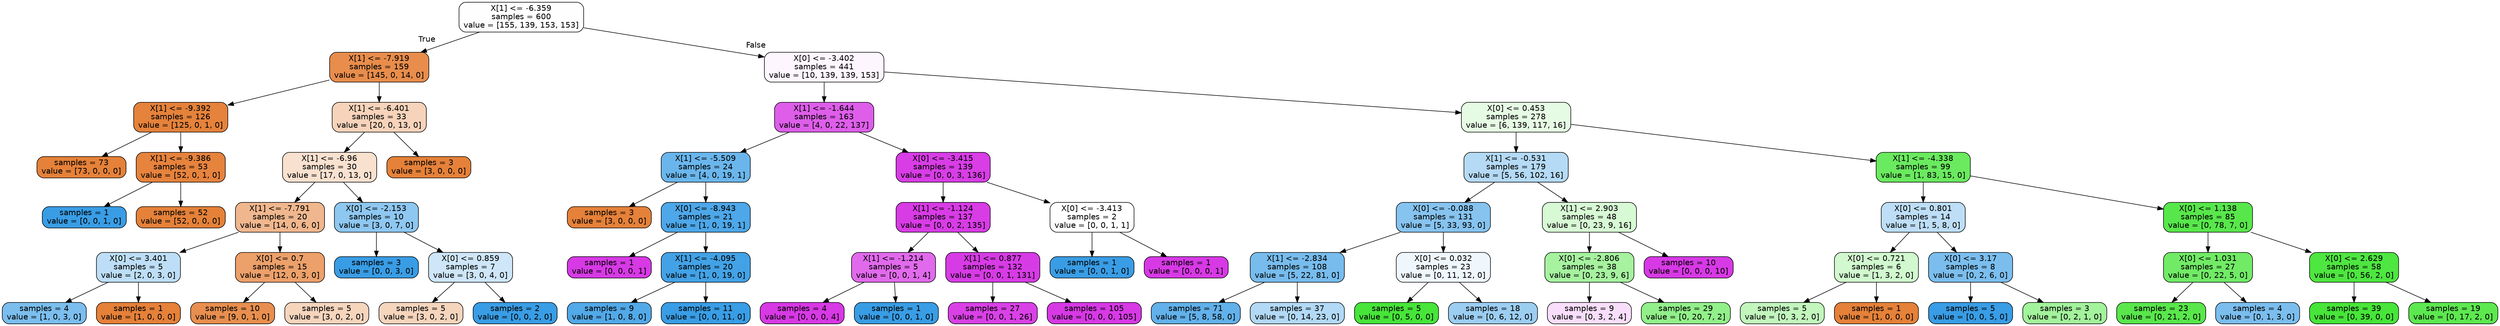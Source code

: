 digraph Tree {
node [shape=box, style="filled, rounded", color="black", fontname=helvetica] ;
edge [fontname=helvetica] ;
0 [label="X[1] <= -6.359\nsamples = 600\nvalue = [155, 139, 153, 153]", fillcolor="#fffefe"] ;
1 [label="X[1] <= -7.919\nsamples = 159\nvalue = [145, 0, 14, 0]", fillcolor="#e88d4c"] ;
0 -> 1 [labeldistance=2.5, labelangle=45, headlabel="True"] ;
2 [label="X[1] <= -9.392\nsamples = 126\nvalue = [125, 0, 1, 0]", fillcolor="#e5823b"] ;
1 -> 2 ;
3 [label="samples = 73\nvalue = [73, 0, 0, 0]", fillcolor="#e58139"] ;
2 -> 3 ;
4 [label="X[1] <= -9.386\nsamples = 53\nvalue = [52, 0, 1, 0]", fillcolor="#e6833d"] ;
2 -> 4 ;
5 [label="samples = 1\nvalue = [0, 0, 1, 0]", fillcolor="#399de5"] ;
4 -> 5 ;
6 [label="samples = 52\nvalue = [52, 0, 0, 0]", fillcolor="#e58139"] ;
4 -> 6 ;
7 [label="X[1] <= -6.401\nsamples = 33\nvalue = [20, 0, 13, 0]", fillcolor="#f6d3ba"] ;
1 -> 7 ;
8 [label="X[1] <= -6.96\nsamples = 30\nvalue = [17, 0, 13, 0]", fillcolor="#f9e1d0"] ;
7 -> 8 ;
9 [label="X[1] <= -7.791\nsamples = 20\nvalue = [14, 0, 6, 0]", fillcolor="#f0b78e"] ;
8 -> 9 ;
10 [label="X[0] <= 3.401\nsamples = 5\nvalue = [2, 0, 3, 0]", fillcolor="#bddef6"] ;
9 -> 10 ;
11 [label="samples = 4\nvalue = [1, 0, 3, 0]", fillcolor="#7bbeee"] ;
10 -> 11 ;
12 [label="samples = 1\nvalue = [1, 0, 0, 0]", fillcolor="#e58139"] ;
10 -> 12 ;
13 [label="X[0] <= 0.7\nsamples = 15\nvalue = [12, 0, 3, 0]", fillcolor="#eca06a"] ;
9 -> 13 ;
14 [label="samples = 10\nvalue = [9, 0, 1, 0]", fillcolor="#e88f4f"] ;
13 -> 14 ;
15 [label="samples = 5\nvalue = [3, 0, 2, 0]", fillcolor="#f6d5bd"] ;
13 -> 15 ;
16 [label="X[0] <= -2.153\nsamples = 10\nvalue = [3, 0, 7, 0]", fillcolor="#8ec7f0"] ;
8 -> 16 ;
17 [label="samples = 3\nvalue = [0, 0, 3, 0]", fillcolor="#399de5"] ;
16 -> 17 ;
18 [label="X[0] <= 0.859\nsamples = 7\nvalue = [3, 0, 4, 0]", fillcolor="#cee6f8"] ;
16 -> 18 ;
19 [label="samples = 5\nvalue = [3, 0, 2, 0]", fillcolor="#f6d5bd"] ;
18 -> 19 ;
20 [label="samples = 2\nvalue = [0, 0, 2, 0]", fillcolor="#399de5"] ;
18 -> 20 ;
21 [label="samples = 3\nvalue = [3, 0, 0, 0]", fillcolor="#e58139"] ;
7 -> 21 ;
22 [label="X[0] <= -3.402\nsamples = 441\nvalue = [10, 139, 139, 153]", fillcolor="#fdf6fe"] ;
0 -> 22 [labeldistance=2.5, labelangle=-45, headlabel="False"] ;
23 [label="X[1] <= -1.644\nsamples = 163\nvalue = [4, 0, 22, 137]", fillcolor="#de5eea"] ;
22 -> 23 ;
24 [label="X[1] <= -5.509\nsamples = 24\nvalue = [4, 0, 19, 1]", fillcolor="#6ab6ec"] ;
23 -> 24 ;
25 [label="samples = 3\nvalue = [3, 0, 0, 0]", fillcolor="#e58139"] ;
24 -> 25 ;
26 [label="X[0] <= -8.943\nsamples = 21\nvalue = [1, 0, 19, 1]", fillcolor="#4da7e8"] ;
24 -> 26 ;
27 [label="samples = 1\nvalue = [0, 0, 0, 1]", fillcolor="#d739e5"] ;
26 -> 27 ;
28 [label="X[1] <= -4.095\nsamples = 20\nvalue = [1, 0, 19, 0]", fillcolor="#43a2e6"] ;
26 -> 28 ;
29 [label="samples = 9\nvalue = [1, 0, 8, 0]", fillcolor="#52a9e8"] ;
28 -> 29 ;
30 [label="samples = 11\nvalue = [0, 0, 11, 0]", fillcolor="#399de5"] ;
28 -> 30 ;
31 [label="X[0] <= -3.415\nsamples = 139\nvalue = [0, 0, 3, 136]", fillcolor="#d83de6"] ;
23 -> 31 ;
32 [label="X[1] <= -1.124\nsamples = 137\nvalue = [0, 0, 2, 135]", fillcolor="#d83ce5"] ;
31 -> 32 ;
33 [label="X[1] <= -1.214\nsamples = 5\nvalue = [0, 0, 1, 4]", fillcolor="#e16aec"] ;
32 -> 33 ;
34 [label="samples = 4\nvalue = [0, 0, 0, 4]", fillcolor="#d739e5"] ;
33 -> 34 ;
35 [label="samples = 1\nvalue = [0, 0, 1, 0]", fillcolor="#399de5"] ;
33 -> 35 ;
36 [label="X[1] <= 0.877\nsamples = 132\nvalue = [0, 0, 1, 131]", fillcolor="#d73be5"] ;
32 -> 36 ;
37 [label="samples = 27\nvalue = [0, 0, 1, 26]", fillcolor="#d941e6"] ;
36 -> 37 ;
38 [label="samples = 105\nvalue = [0, 0, 0, 105]", fillcolor="#d739e5"] ;
36 -> 38 ;
39 [label="X[0] <= -3.413\nsamples = 2\nvalue = [0, 0, 1, 1]", fillcolor="#ffffff"] ;
31 -> 39 ;
40 [label="samples = 1\nvalue = [0, 0, 1, 0]", fillcolor="#399de5"] ;
39 -> 40 ;
41 [label="samples = 1\nvalue = [0, 0, 0, 1]", fillcolor="#d739e5"] ;
39 -> 41 ;
42 [label="X[0] <= 0.453\nsamples = 278\nvalue = [6, 139, 117, 16]", fillcolor="#e6fbe4"] ;
22 -> 42 ;
43 [label="X[1] <= -0.531\nsamples = 179\nvalue = [5, 56, 102, 16]", fillcolor="#b5daf5"] ;
42 -> 43 ;
44 [label="X[0] <= -0.088\nsamples = 131\nvalue = [5, 33, 93, 0]", fillcolor="#86c3ef"] ;
43 -> 44 ;
45 [label="X[1] <= -2.834\nsamples = 108\nvalue = [5, 22, 81, 0]", fillcolor="#77bced"] ;
44 -> 45 ;
46 [label="samples = 71\nvalue = [5, 8, 58, 0]", fillcolor="#62b1ea"] ;
45 -> 46 ;
47 [label="samples = 37\nvalue = [0, 14, 23, 0]", fillcolor="#b2d9f5"] ;
45 -> 47 ;
48 [label="X[0] <= 0.032\nsamples = 23\nvalue = [0, 11, 12, 0]", fillcolor="#eff7fd"] ;
44 -> 48 ;
49 [label="samples = 5\nvalue = [0, 5, 0, 0]", fillcolor="#47e539"] ;
48 -> 49 ;
50 [label="samples = 18\nvalue = [0, 6, 12, 0]", fillcolor="#9ccef2"] ;
48 -> 50 ;
51 [label="X[1] <= 2.903\nsamples = 48\nvalue = [0, 23, 9, 16]", fillcolor="#d7f9d4"] ;
43 -> 51 ;
52 [label="X[0] <= -2.806\nsamples = 38\nvalue = [0, 23, 9, 6]", fillcolor="#a6f29f"] ;
51 -> 52 ;
53 [label="samples = 9\nvalue = [0, 3, 2, 4]", fillcolor="#f8defb"] ;
52 -> 53 ;
54 [label="samples = 29\nvalue = [0, 20, 7, 2]", fillcolor="#92f08a"] ;
52 -> 54 ;
55 [label="samples = 10\nvalue = [0, 0, 0, 10]", fillcolor="#d739e5"] ;
51 -> 55 ;
56 [label="X[1] <= -4.338\nsamples = 99\nvalue = [1, 83, 15, 0]", fillcolor="#6aea5f"] ;
42 -> 56 ;
57 [label="X[0] <= 0.801\nsamples = 14\nvalue = [1, 5, 8, 0]", fillcolor="#bddef6"] ;
56 -> 57 ;
58 [label="X[0] <= 0.721\nsamples = 6\nvalue = [1, 3, 2, 0]", fillcolor="#d1f8ce"] ;
57 -> 58 ;
59 [label="samples = 5\nvalue = [0, 3, 2, 0]", fillcolor="#c2f6bd"] ;
58 -> 59 ;
60 [label="samples = 1\nvalue = [1, 0, 0, 0]", fillcolor="#e58139"] ;
58 -> 60 ;
61 [label="X[0] <= 3.17\nsamples = 8\nvalue = [0, 2, 6, 0]", fillcolor="#7bbeee"] ;
57 -> 61 ;
62 [label="samples = 5\nvalue = [0, 0, 5, 0]", fillcolor="#399de5"] ;
61 -> 62 ;
63 [label="samples = 3\nvalue = [0, 2, 1, 0]", fillcolor="#a3f29c"] ;
61 -> 63 ;
64 [label="X[0] <= 1.138\nsamples = 85\nvalue = [0, 78, 7, 0]", fillcolor="#58e74b"] ;
56 -> 64 ;
65 [label="X[0] <= 1.031\nsamples = 27\nvalue = [0, 22, 5, 0]", fillcolor="#71eb66"] ;
64 -> 65 ;
66 [label="samples = 23\nvalue = [0, 21, 2, 0]", fillcolor="#59e74c"] ;
65 -> 66 ;
67 [label="samples = 4\nvalue = [0, 1, 3, 0]", fillcolor="#7bbeee"] ;
65 -> 67 ;
68 [label="X[0] <= 2.629\nsamples = 58\nvalue = [0, 56, 2, 0]", fillcolor="#4ee640"] ;
64 -> 68 ;
69 [label="samples = 39\nvalue = [0, 39, 0, 0]", fillcolor="#47e539"] ;
68 -> 69 ;
70 [label="samples = 19\nvalue = [0, 17, 2, 0]", fillcolor="#5de850"] ;
68 -> 70 ;
}